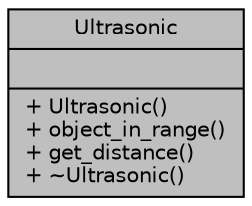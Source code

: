 digraph "Ultrasonic"
{
  edge [fontname="Helvetica",fontsize="10",labelfontname="Helvetica",labelfontsize="10"];
  node [fontname="Helvetica",fontsize="10",shape=record];
  Node1 [label="{Ultrasonic\n||+ Ultrasonic()\l+ object_in_range()\l+ get_distance()\l+ ~Ultrasonic()\l}",height=0.2,width=0.4,color="black", fillcolor="grey75", style="filled", fontcolor="black"];
}

